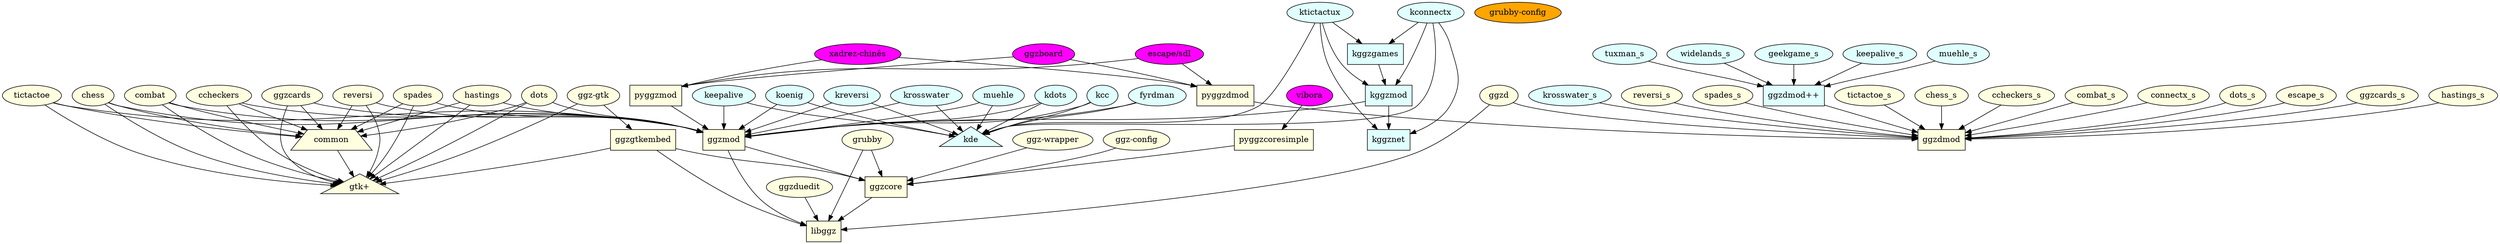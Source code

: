 # Complete dependency graph, more detailed than debian-depgraph.dot
# Transformation: 'dot -Tps -o ggz-depgraph.ps ggz-depgraph.dot'
# (graph based on kdepim's dependency-graph.dot)

# FIXME: graph is far from complete!

/* LEGEND */
# lightyellow: C
# orange: perl
# lightcyan: C++
# magenta: python

# box: library
# ellipse: tool
# trapezium: static library
# triangle: external dependency

strict digraph "GGZ Gaming Zone interdependencies" {
	/* COMPONENTS */

	/* libggz */
	"libggz" [style=filled, fillcolor=lightyellow, shape=box];

	/* ggz-client-libs */
	"ggzcore" [style=filled, fillcolor=lightyellow, shape=box];
	"ggzmod" [style=filled, fillcolor=lightyellow, shape=box];
	"ggz-config" [style=filled, fillcolor=lightyellow, shape=ellipse];
	"ggz-wrapper" [style=filled, fillcolor=lightyellow, shape=ellipse];

        /* grubby */
        "grubby" [style=filled, fillcolor=lightyellow, shape=ellipse];
        "grubby-config" [style=filled, fillcolor=orange, shape=ellipse];

	/* gtk-client */
	"ggzgtkembed" [style=filled, fillcolor=lightyellow, shape=box];
	"ggz-gtk" [style=filled, fillcolor=lightyellow, shape=ellipse];

	/* gtk-games */
	"common" [style=filled, fillcolor=lightyellow, shape=trapezium];
	"hastings" [style=filled, fillcolor=lightyellow, shape=ellipse];
	"dots" [style=filled, fillcolor=lightyellow, shape=ellipse];
	"tictactoe" [style=filled, fillcolor=lightyellow, shape=ellipse];
	"chess" [style=filled, fillcolor=lightyellow, shape=ellipse];
	"combat" [style=filled, fillcolor=lightyellow, shape=ellipse];
	"ccheckers" [style=filled, fillcolor=lightyellow, shape=ellipse];
	"ggzcards" [style=filled, fillcolor=lightyellow, shape=ellipse];
	"reversi" [style=filled, fillcolor=lightyellow, shape=ellipse];
	"spades" [style=filled, fillcolor=lightyellow, shape=ellipse];

	/* ggzd */
	"ggzd" [style=filled, fillcolor=lightyellow, shape=ellipse];
	"ggzduedit" [style=filled, fillcolor=lightyellow, shape=ellipse];
	"ggzdmod" [style=filled, fillcolor=lightyellow, shape=box];
	"ggzdmod++" [style=filled, fillcolor=lightcyan, shape=box];
	"tictactoe_s" [style=filled, fillcolor=lightyellow, shape=ellipse];
	"widelands_s" [style=filled, fillcolor=lightcyan, shape=ellipse];
	"chess_s" [style=filled, fillcolor=lightyellow, shape=ellipse];
	"ccheckers_s" [style=filled, fillcolor=lightyellow, shape=ellipse];
	"combat_s" [style=filled, fillcolor=lightyellow, shape=ellipse];
	"connectx_s" [style=filled, fillcolor=lightyellow, shape=ellipse];
	"dots_s" [style=filled, fillcolor=lightyellow, shape=ellipse];
	"escape_s" [style=filled, fillcolor=lightyellow, shape=ellipse];
	"geekgame_s" [style=filled, fillcolor=lightcyan, shape=ellipse];
	"ggzcards_s" [style=filled, fillcolor=lightyellow, shape=ellipse];
	"hastings_s" [style=filled, fillcolor=lightyellow, shape=ellipse];
	"keepalive_s" [style=filled, fillcolor=lightcyan, shape=ellipse];
	"krosswater_s" [style=filled, fillcolor=lightcyan, shape=ellipse];
	"muehle_s" [style=filled, fillcolor=lightcyan, shape=ellipse];
	"reversi_s" [style=filled, fillcolor=lightyellow, shape=ellipse];
	"spades_s" [style=filled, fillcolor=lightyellow, shape=ellipse];
	"tuxman_s" [style=filled, fillcolor=lightcyan, shape=ellipse];

	/* python */
	"pyggzmod" [style=filled, fillcolor=lightyellow, shape=box];
	"pyggzdmod" [style=filled, fillcolor=lightyellow, shape=box];
	"pyggzcoresimple" [style=filled, fillcolor=lightyellow, shape=box];
	"ggzboard" [style=filled, fillcolor=magenta, shape=ellipse];
	"xadrez-chinês" [style=filled, fillcolor=magenta, shape=ellipse];
	"escape/sdl" [style=filled, fillcolor=magenta, shape=ellipse];
	"víbora" [style=filled, fillcolor=magenta, shape=ellipse];

	/* kde-games */
	"ktictactux" [style=filled, fillcolor=lightcyan, shape=ellipse];
	"kconnectx" [style=filled, fillcolor=lightcyan, shape=ellipse];
	"kdots" [style=filled, fillcolor=lightcyan, shape=ellipse];
	"kcc" [style=filled, fillcolor=lightcyan, shape=ellipse];
	"fyrdman" [style=filled, fillcolor=lightcyan, shape=ellipse];
	"keepalive" [style=filled, fillcolor=lightcyan, shape=ellipse];
	"koenig" [style=filled, fillcolor=lightcyan, shape=ellipse];
	"kreversi" [style=filled, fillcolor=lightcyan, shape=ellipse];
	"krosswater" [style=filled, fillcolor=lightcyan, shape=ellipse];
	"muehle" [style=filled, fillcolor=lightcyan, shape=ellipse];
	"kggzmod" [style=filled, fillcolor=lightcyan, shape=box];
	"kggznet" [style=filled, fillcolor=lightcyan, shape=box];
	"kggzgames" [style=filled, fillcolor=lightcyan, shape=box];

	/* external dependencies */
	"gtk+" [style=filled, fillcolor=lightyellow, shape=triangle];
	"kde" [style=filled, fillcolor=lightcyan, shape=triangle];

	/* DEPENDENCIES */

	/* ggz-client-libs */
	"ggzcore" -> "libggz";
	"ggzmod" -> "libggz";
	"ggzmod" -> "ggzcore";
	"ggz-config" -> "ggzcore";
	"ggz-wrapper" -> "ggzcore";

	/* grubby */
	"grubby" -> "ggzcore";
	"grubby" -> "libggz";

	/* gtk-client */
	"ggz-gtk" -> "ggzgtkembed";
	"ggz-gtk" -> "gtk+";
	"ggzgtkembed" -> "ggzcore";
	"ggzgtkembed" -> "libggz";
	"ggzgtkembed" -> "gtk+";

	/* gtk-games */
	"common" -> "gtk+";
	"hastings" -> "ggzmod";
	"hastings" -> "common";
	"hastings" -> "gtk+";
	"tictactoe" -> "ggzmod";
	"tictactoe" -> "common";
	"tictactoe" -> "gtk+";
	"dots" -> "ggzmod";
	"dots" -> "common";
	"dots" -> "gtk+";
	"chess" -> "ggzmod";
	"chess" -> "common";
	"chess" -> "gtk+";
	"combat" -> "ggzmod";
	"combat" -> "common";
	"combat" -> "gtk+";
	"ccheckers" -> "ggzmod";
	"ccheckers" -> "common";
	"ccheckers" -> "gtk+";
	"ggzcards" -> "ggzmod";
	"ggzcards" -> "common";
	"ggzcards" -> "gtk+";
	"reversi" -> "ggzmod";
	"reversi" -> "common";
	"reversi" -> "gtk+";
	"spades" -> "ggzmod";
	"spades" -> "common";
	"spades" -> "gtk+";

	/* ggzd */
	"ggzdmod++" -> "ggzdmod";

	"ggzd" -> "libggz";
	"ggzd" -> "ggzdmod";
	"ggzduedit" -> "libggz";
	"tictactoe_s" -> "ggzdmod";
	"widelands_s" -> "ggzdmod++";
	"chess_s" -> "ggzdmod";
	"ccheckers_s" -> "ggzdmod";
	"combat_s" -> "ggzdmod";
	"connectx_s" -> "ggzdmod";
	"dots_s" -> "ggzdmod";
	"escape_s" -> "ggzdmod";
	"geekgame_s" -> "ggzdmod++";
	"ggzcards_s" -> "ggzdmod";
	"hastings_s" -> "ggzdmod";
	"keepalive_s" -> "ggzdmod++";
	"krosswater_s" -> "ggzdmod";
	"muehle_s" -> "ggzdmod++";
	"reversi_s" -> "ggzdmod";
	"spades_s" -> "ggzdmod";
	"tuxman_s" -> "ggzdmod++";

	/* python */
	"pyggzmod" -> "ggzmod";
	"pyggzdmod" -> "ggzdmod";
	"pyggzcoresimple" -> "ggzcore";

	"ggzboard" -> "pyggzmod";
	"ggzboard" -> "pyggzdmod";
	"xadrez-chinês" -> "pyggzmod";
	"xadrez-chinês" -> "pyggzdmod";
	"escape/sdl" -> "pyggzmod";
	"escape/sdl" -> "pyggzdmod";
	"víbora" -> "pyggzcoresimple";

	/* kde-games */
	"kggzmod" -> "ggzmod";
	"kggzmod" -> "kggznet";
	"kggzgames" -> "kggzmod";

	"ktictactux" -> "kggzmod";
	"ktictactux" -> "kggznet";
	"ktictactux" -> "kggzgames";
	"ktictactux" -> "kde";
	"kconnectx" -> "kggzmod";
	"kconnectx" -> "kggznet";
	"kconnectx" -> "kggzgames";
	"kconnectx" -> "kde";
	"kdots" -> "ggzmod";
	"kdots" -> "kde";
	"kcc" -> "ggzmod";
	"kcc" -> "kde";
	"fyrdman" -> "ggzmod";
	"fyrdman" -> "kde";
	"keepalive" -> "ggzmod";
	"keepalive" -> "kde";
	"koenig" -> "ggzmod";
	"koenig" -> "kde";
	"kreversi" -> "ggzmod";
	"kreversi" -> "kde";
	"krosswater" -> "ggzmod";
	"krosswater" -> "kde";
	"muehle" -> "ggzmod";
	"muehle" -> "kde";
}


